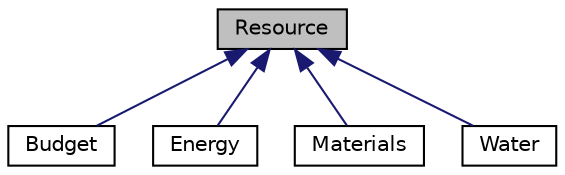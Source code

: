 digraph "Resource"
{
 // LATEX_PDF_SIZE
  edge [fontname="Helvetica",fontsize="10",labelfontname="Helvetica",labelfontsize="10"];
  node [fontname="Helvetica",fontsize="10",shape=record];
  Node1 [label="Resource",height=0.2,width=0.4,color="black", fillcolor="grey75", style="filled", fontcolor="black",tooltip="Abstract base class representing a resource."];
  Node1 -> Node2 [dir="back",color="midnightblue",fontsize="10",style="solid"];
  Node2 [label="Budget",height=0.2,width=0.4,color="black", fillcolor="white", style="filled",URL="$classBudget.html",tooltip="Manages the financial resources allocated for various city functions."];
  Node1 -> Node3 [dir="back",color="midnightblue",fontsize="10",style="solid"];
  Node3 [label="Energy",height=0.2,width=0.4,color="black", fillcolor="white", style="filled",URL="$classEnergy.html",tooltip="The Energy class represents an energy resource, inheriting from the Resource base class."];
  Node1 -> Node4 [dir="back",color="midnightblue",fontsize="10",style="solid"];
  Node4 [label="Materials",height=0.2,width=0.4,color="black", fillcolor="white", style="filled",URL="$classMaterials.html",tooltip="Represents materials that can be consumed and replenished."];
  Node1 -> Node5 [dir="back",color="midnightblue",fontsize="10",style="solid"];
  Node5 [label="Water",height=0.2,width=0.4,color="black", fillcolor="white", style="filled",URL="$classWater.html",tooltip="Represents a water resource with capacity management."];
}
